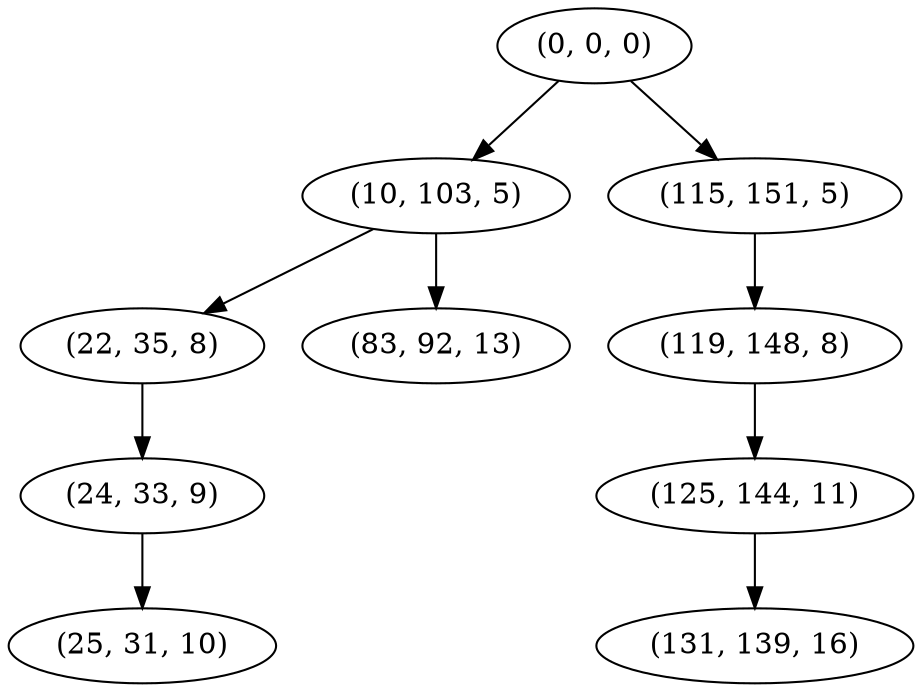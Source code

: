 digraph tree {
    "(0, 0, 0)";
    "(10, 103, 5)";
    "(22, 35, 8)";
    "(24, 33, 9)";
    "(25, 31, 10)";
    "(83, 92, 13)";
    "(115, 151, 5)";
    "(119, 148, 8)";
    "(125, 144, 11)";
    "(131, 139, 16)";
    "(0, 0, 0)" -> "(10, 103, 5)";
    "(0, 0, 0)" -> "(115, 151, 5)";
    "(10, 103, 5)" -> "(22, 35, 8)";
    "(10, 103, 5)" -> "(83, 92, 13)";
    "(22, 35, 8)" -> "(24, 33, 9)";
    "(24, 33, 9)" -> "(25, 31, 10)";
    "(115, 151, 5)" -> "(119, 148, 8)";
    "(119, 148, 8)" -> "(125, 144, 11)";
    "(125, 144, 11)" -> "(131, 139, 16)";
}
